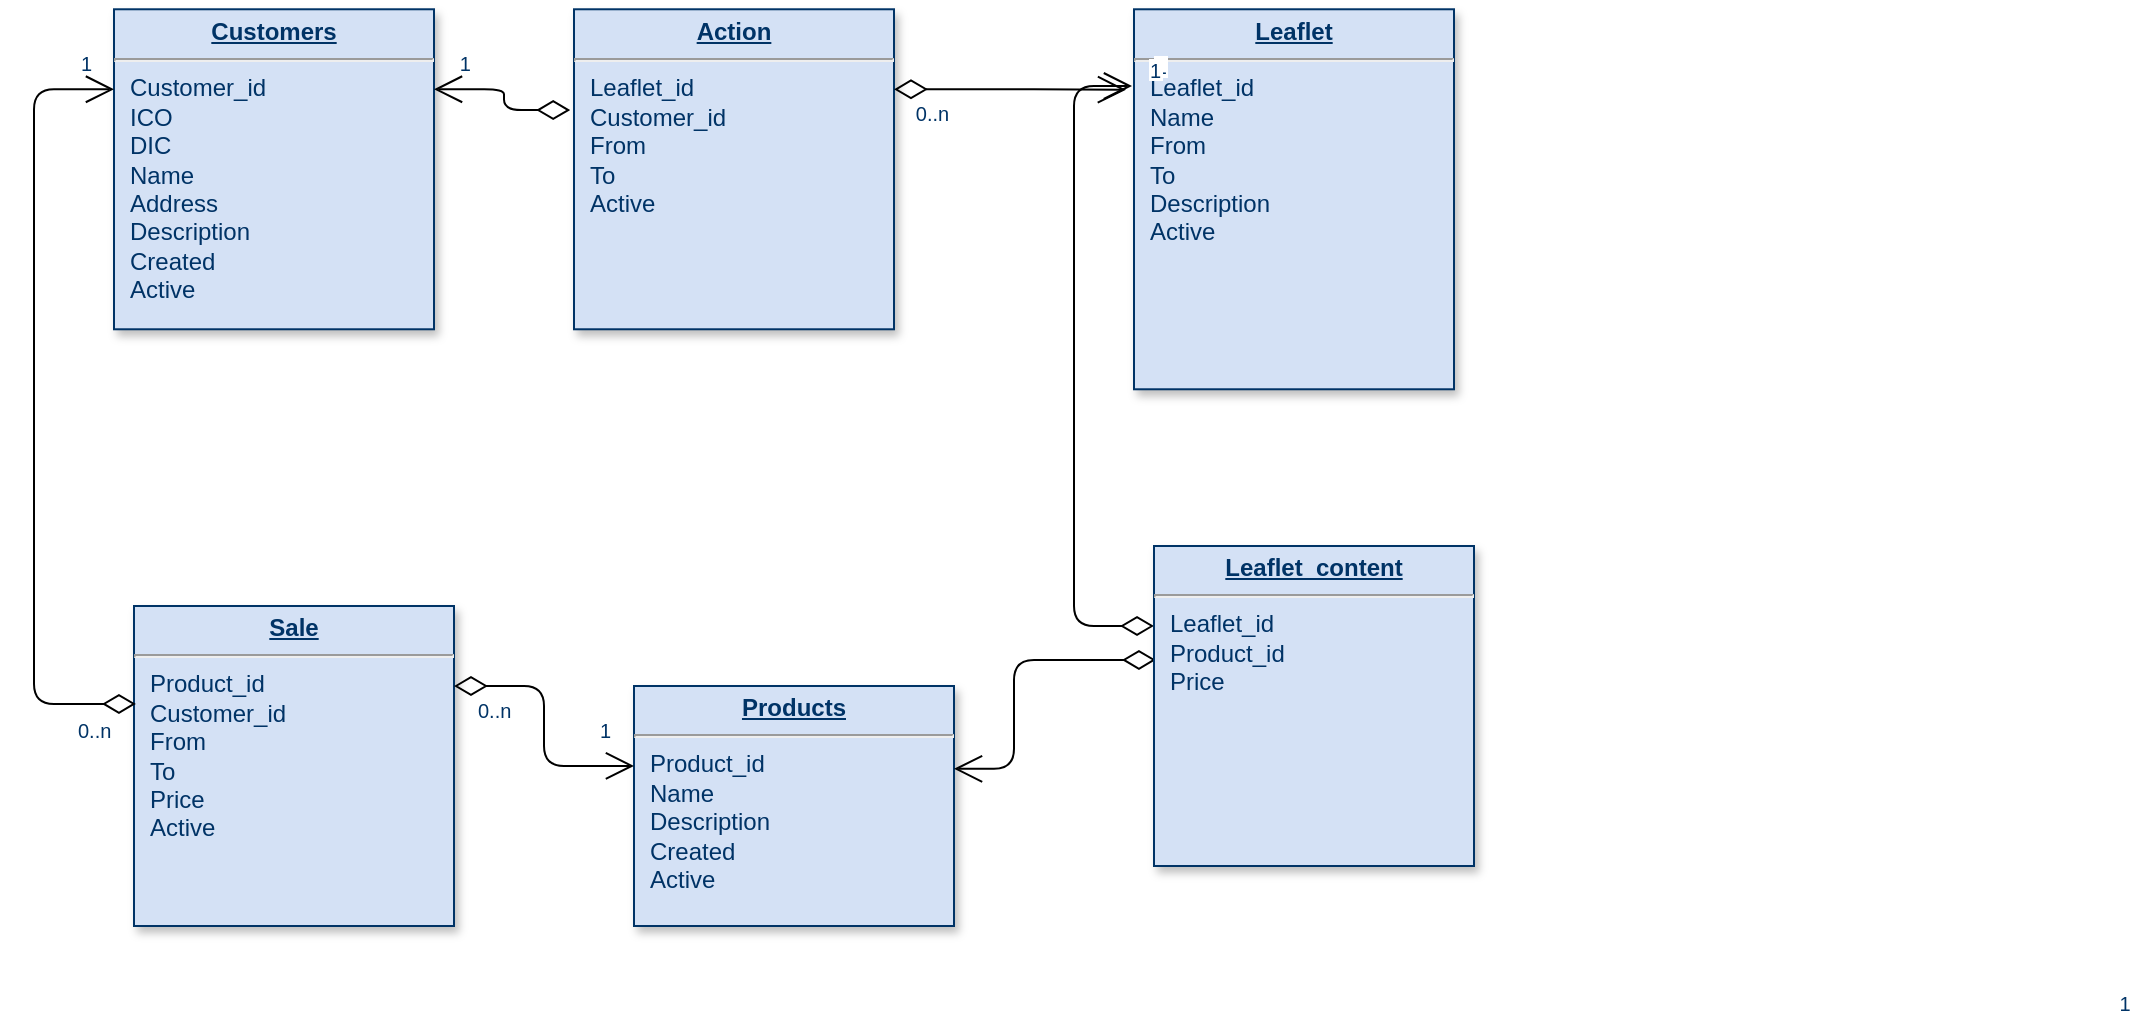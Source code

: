 <mxfile version="14.1.4" type="github">
  <diagram name="Page-1" id="efa7a0a1-bf9b-a30e-e6df-94a7791c09e9">
    <mxGraphModel dx="1422" dy="773" grid="1" gridSize="10" guides="1" tooltips="1" connect="1" arrows="1" fold="1" page="1" pageScale="1" pageWidth="826" pageHeight="1169" background="#ffffff" math="0" shadow="0">
      <root>
        <mxCell id="0" />
        <mxCell id="1" parent="0" />
        <mxCell id="19" value="&lt;p style=&quot;margin: 0px ; margin-top: 4px ; text-align: center ; text-decoration: underline&quot;&gt;&lt;strong&gt;Products&lt;/strong&gt;&lt;/p&gt;&lt;hr&gt;&lt;p style=&quot;margin: 0px ; margin-left: 8px&quot;&gt;Product_id&lt;br&gt;Name&lt;/p&gt;&lt;p style=&quot;margin: 0px ; margin-left: 8px&quot;&gt;Description&lt;/p&gt;&lt;p style=&quot;margin: 0px ; margin-left: 8px&quot;&gt;Created&lt;/p&gt;&lt;p style=&quot;margin: 0px ; margin-left: 8px&quot;&gt;Active&lt;/p&gt;" style="verticalAlign=top;align=left;overflow=fill;fontSize=12;fontFamily=Helvetica;html=1;strokeColor=#003366;shadow=1;fillColor=#D4E1F5;fontColor=#003366" parent="1" vertex="1">
          <mxGeometry x="340.0" y="360.0" width="160" height="120" as="geometry" />
        </mxCell>
        <mxCell id="25" value="&lt;p style=&quot;margin: 0px ; margin-top: 4px ; text-align: center ; text-decoration: underline&quot;&gt;&lt;strong&gt;Customers&lt;br&gt;&lt;/strong&gt;&lt;/p&gt;&lt;hr&gt;&lt;p style=&quot;margin: 0px ; margin-left: 8px&quot;&gt;Customer_id&lt;/p&gt;&lt;p style=&quot;margin: 0px ; margin-left: 8px&quot;&gt;ICO&lt;/p&gt;&lt;p style=&quot;margin: 0px ; margin-left: 8px&quot;&gt;DIC&lt;br&gt;&lt;/p&gt;&lt;p style=&quot;margin: 0px ; margin-left: 8px&quot;&gt;Name&lt;/p&gt;&lt;p style=&quot;margin: 0px ; margin-left: 8px&quot;&gt;Address&lt;br&gt;&lt;/p&gt;&lt;p style=&quot;margin: 0px ; margin-left: 8px&quot;&gt;Description&lt;/p&gt;&lt;p style=&quot;margin: 0px ; margin-left: 8px&quot;&gt;Created&lt;br&gt;&lt;/p&gt;&lt;p style=&quot;margin: 0px ; margin-left: 8px&quot;&gt;Active&lt;br&gt;&lt;/p&gt;" style="verticalAlign=top;align=left;overflow=fill;fontSize=12;fontFamily=Helvetica;html=1;strokeColor=#003366;shadow=1;fillColor=#D4E1F5;fontColor=#003366" parent="1" vertex="1">
          <mxGeometry x="80.0" y="21.64" width="160" height="160" as="geometry" />
        </mxCell>
        <mxCell id="35" value="&lt;p style=&quot;margin: 0px ; margin-top: 4px ; text-align: center ; text-decoration: underline&quot;&gt;&lt;strong&gt;Leaflet&lt;/strong&gt;&lt;/p&gt;&lt;hr&gt;&lt;p style=&quot;margin: 0px ; margin-left: 8px&quot;&gt;Leaflet_id&lt;/p&gt;&lt;p style=&quot;margin: 0px ; margin-left: 8px&quot;&gt;Name&lt;/p&gt;&lt;p style=&quot;margin: 0px ; margin-left: 8px&quot;&gt;From&lt;/p&gt;&lt;p style=&quot;margin: 0px ; margin-left: 8px&quot;&gt;To&lt;br&gt;&lt;/p&gt;&lt;p style=&quot;margin: 0px ; margin-left: 8px&quot;&gt;Description&lt;/p&gt;&lt;p style=&quot;margin: 0px ; margin-left: 8px&quot;&gt;Active&lt;br&gt;&lt;/p&gt;&lt;p style=&quot;margin: 0px ; margin-left: 8px&quot;&gt;&lt;br&gt;&lt;/p&gt;&amp;nbsp;" style="verticalAlign=top;align=left;overflow=fill;fontSize=12;fontFamily=Helvetica;html=1;strokeColor=#003366;shadow=1;fillColor=#D4E1F5;fontColor=#003366" parent="1" vertex="1">
          <mxGeometry x="590" y="21.64" width="160" height="190" as="geometry" />
        </mxCell>
        <mxCell id="36" value="" style="endArrow=open;endSize=12;startArrow=diamondThin;startSize=14;startFill=0;edgeStyle=orthogonalEdgeStyle;exitX=0.006;exitY=0.356;exitDx=0;exitDy=0;exitPerimeter=0;entryX=1;entryY=0.345;entryDx=0;entryDy=0;entryPerimeter=0;" parent="1" source="bhu5SnX4FasvlYiJBrYD-115" target="19" edge="1">
          <mxGeometry y="160" as="geometry">
            <mxPoint y="160" as="sourcePoint" />
            <mxPoint x="390" y="302.5" as="targetPoint" />
            <Array as="points">
              <mxPoint x="530" y="347" />
              <mxPoint x="530" y="401" />
            </Array>
          </mxGeometry>
        </mxCell>
        <mxCell id="37" value="0..n" style="resizable=0;align=left;verticalAlign=top;labelBackgroundColor=#ffffff;fontSize=10;strokeColor=#003366;shadow=1;fillColor=#D4E1F5;fontColor=#003366" parent="36" connectable="0" vertex="1">
          <mxGeometry x="-1" relative="1" as="geometry">
            <mxPoint x="10" as="offset" />
          </mxGeometry>
        </mxCell>
        <mxCell id="38" value="1" style="resizable=0;align=right;verticalAlign=top;labelBackgroundColor=#ffffff;fontSize=10;strokeColor=#003366;shadow=1;fillColor=#D4E1F5;fontColor=#003366" parent="36" connectable="0" vertex="1">
          <mxGeometry x="1" relative="1" as="geometry">
            <mxPoint x="590" y="105" as="offset" />
          </mxGeometry>
        </mxCell>
        <mxCell id="51" value="" style="endArrow=open;endSize=12;startArrow=diamondThin;startSize=14;startFill=0;edgeStyle=orthogonalEdgeStyle;exitX=0;exitY=0.25;exitDx=0;exitDy=0;" parent="1" source="bhu5SnX4FasvlYiJBrYD-115" edge="1">
          <mxGeometry x="389.36" y="350" as="geometry">
            <mxPoint x="671.08" y="201.64" as="sourcePoint" />
            <mxPoint x="589" y="60" as="targetPoint" />
            <Array as="points">
              <mxPoint x="560" y="330" />
              <mxPoint x="560" y="60" />
            </Array>
          </mxGeometry>
        </mxCell>
        <mxCell id="52" value="0..n" style="resizable=0;align=left;verticalAlign=top;labelBackgroundColor=#ffffff;fontSize=10;strokeColor=#003366;shadow=1;fillColor=#D4E1F5;fontColor=#003366" parent="51" connectable="0" vertex="1">
          <mxGeometry x="-1" relative="1" as="geometry">
            <mxPoint x="8.92" as="offset" />
          </mxGeometry>
        </mxCell>
        <mxCell id="53" value="1" style="resizable=0;align=right;verticalAlign=top;labelBackgroundColor=#ffffff;fontSize=10;strokeColor=#003366;shadow=1;fillColor=#D4E1F5;fontColor=#003366" parent="51" connectable="0" vertex="1">
          <mxGeometry x="1" relative="1" as="geometry">
            <mxPoint x="18.92" y="-21.96" as="offset" />
          </mxGeometry>
        </mxCell>
        <mxCell id="90" value="" style="endArrow=open;endSize=12;startArrow=diamondThin;startSize=14;startFill=0;edgeStyle=orthogonalEdgeStyle;entryX=1;entryY=0.25;entryDx=0;entryDy=0;exitX=-0.012;exitY=0.315;exitDx=0;exitDy=0;exitPerimeter=0;" parent="1" source="bhu5SnX4FasvlYiJBrYD-114" target="25" edge="1">
          <mxGeometry x="620" y="340" as="geometry">
            <mxPoint x="240" y="250" as="sourcePoint" />
            <mxPoint x="780" y="340" as="targetPoint" />
          </mxGeometry>
        </mxCell>
        <mxCell id="91" value="0..n" style="resizable=0;align=left;verticalAlign=top;labelBackgroundColor=#ffffff;fontSize=10;strokeColor=#003366;shadow=1;fillColor=#D4E1F5;fontColor=#003366" parent="90" connectable="0" vertex="1">
          <mxGeometry x="-1" relative="1" as="geometry">
            <mxPoint x="10" as="offset" />
          </mxGeometry>
        </mxCell>
        <mxCell id="92" value="1" style="resizable=0;align=right;verticalAlign=top;labelBackgroundColor=#ffffff;fontSize=10;strokeColor=#003366;shadow=1;fillColor=#D4E1F5;fontColor=#003366" parent="90" connectable="0" vertex="1">
          <mxGeometry x="1" relative="1" as="geometry">
            <mxPoint x="20" y="-25.0" as="offset" />
          </mxGeometry>
        </mxCell>
        <mxCell id="bhu5SnX4FasvlYiJBrYD-114" value="&lt;p style=&quot;margin: 0px ; margin-top: 4px ; text-align: center ; text-decoration: underline&quot;&gt;&lt;strong&gt;Action&lt;br&gt;&lt;/strong&gt;&lt;/p&gt;&lt;hr&gt;&lt;p style=&quot;margin: 0px ; margin-left: 8px&quot;&gt;Leaflet_id&lt;/p&gt;&lt;p style=&quot;margin: 0px ; margin-left: 8px&quot;&gt;Customer_id&lt;/p&gt;&lt;p style=&quot;margin: 0px ; margin-left: 8px&quot;&gt;From&lt;/p&gt;&lt;p style=&quot;margin: 0px ; margin-left: 8px&quot;&gt;To&lt;/p&gt;&lt;p style=&quot;margin: 0px ; margin-left: 8px&quot;&gt;Active&lt;br&gt;&lt;/p&gt;" style="verticalAlign=top;align=left;overflow=fill;fontSize=12;fontFamily=Helvetica;html=1;strokeColor=#003366;shadow=1;fillColor=#D4E1F5;fontColor=#003366" vertex="1" parent="1">
          <mxGeometry x="310" y="21.64" width="160" height="160" as="geometry" />
        </mxCell>
        <mxCell id="bhu5SnX4FasvlYiJBrYD-115" value="&lt;p style=&quot;margin: 0px ; margin-top: 4px ; text-align: center ; text-decoration: underline&quot;&gt;&lt;strong&gt;Leaflet_content&lt;br&gt;&lt;/strong&gt;&lt;/p&gt;&lt;hr&gt;&lt;p style=&quot;margin: 0px ; margin-left: 8px&quot;&gt;Leaflet_id&lt;/p&gt;&lt;p style=&quot;margin: 0px ; margin-left: 8px&quot;&gt;Product_id&lt;/p&gt;&lt;p style=&quot;margin: 0px ; margin-left: 8px&quot;&gt;Price&lt;br&gt;&lt;/p&gt;" style="verticalAlign=top;align=left;overflow=fill;fontSize=12;fontFamily=Helvetica;html=1;strokeColor=#003366;shadow=1;fillColor=#D4E1F5;fontColor=#003366" vertex="1" parent="1">
          <mxGeometry x="600" y="290.0" width="160" height="160" as="geometry" />
        </mxCell>
        <mxCell id="bhu5SnX4FasvlYiJBrYD-117" value="" style="endArrow=open;endSize=12;startArrow=diamondThin;startSize=14;startFill=0;edgeStyle=orthogonalEdgeStyle;exitX=1;exitY=0.25;exitDx=0;exitDy=0;entryX=-0.025;entryY=0.212;entryDx=0;entryDy=0;entryPerimeter=0;" edge="1" parent="1" source="bhu5SnX4FasvlYiJBrYD-114" target="35">
          <mxGeometry x="399.36" y="360" as="geometry">
            <mxPoint x="610" y="340.0" as="sourcePoint" />
            <mxPoint x="540" y="30" as="targetPoint" />
            <Array as="points" />
          </mxGeometry>
        </mxCell>
        <mxCell id="bhu5SnX4FasvlYiJBrYD-118" value="0..n" style="resizable=0;align=left;verticalAlign=top;labelBackgroundColor=#ffffff;fontSize=10;strokeColor=#003366;shadow=1;fillColor=#D4E1F5;fontColor=#003366" connectable="0" vertex="1" parent="bhu5SnX4FasvlYiJBrYD-117">
          <mxGeometry x="-1" relative="1" as="geometry">
            <mxPoint x="8.92" as="offset" />
          </mxGeometry>
        </mxCell>
        <mxCell id="bhu5SnX4FasvlYiJBrYD-119" value="1" style="resizable=0;align=right;verticalAlign=top;labelBackgroundColor=#ffffff;fontSize=10;strokeColor=#003366;shadow=1;fillColor=#D4E1F5;fontColor=#003366" connectable="0" vertex="1" parent="bhu5SnX4FasvlYiJBrYD-117">
          <mxGeometry x="1" relative="1" as="geometry">
            <mxPoint x="18.92" y="-21.96" as="offset" />
          </mxGeometry>
        </mxCell>
        <mxCell id="bhu5SnX4FasvlYiJBrYD-120" value="&lt;p style=&quot;margin: 0px ; margin-top: 4px ; text-align: center ; text-decoration: underline&quot;&gt;&lt;strong&gt;Sale&lt;br&gt;&lt;/strong&gt;&lt;/p&gt;&lt;hr&gt;&lt;p style=&quot;margin: 0px ; margin-left: 8px&quot;&gt;Product_id&lt;/p&gt;&lt;p style=&quot;margin: 0px ; margin-left: 8px&quot;&gt;Customer_id&lt;/p&gt;&lt;p style=&quot;margin: 0px ; margin-left: 8px&quot;&gt;From&lt;/p&gt;&lt;p style=&quot;margin: 0px ; margin-left: 8px&quot;&gt;To&lt;/p&gt;&lt;p style=&quot;margin: 0px ; margin-left: 8px&quot;&gt;Price&lt;br&gt;&lt;/p&gt;&lt;p style=&quot;margin: 0px ; margin-left: 8px&quot;&gt;Active&lt;br&gt;&lt;/p&gt;" style="verticalAlign=top;align=left;overflow=fill;fontSize=12;fontFamily=Helvetica;html=1;strokeColor=#003366;shadow=1;fillColor=#D4E1F5;fontColor=#003366;direction=south;" vertex="1" parent="1">
          <mxGeometry x="90" y="320.0" width="160" height="160" as="geometry" />
        </mxCell>
        <mxCell id="bhu5SnX4FasvlYiJBrYD-121" value="" style="endArrow=open;endSize=12;startArrow=diamondThin;startSize=14;startFill=0;edgeStyle=orthogonalEdgeStyle;entryX=0;entryY=0.333;entryDx=0;entryDy=0;exitX=0.25;exitY=0;exitDx=0;exitDy=0;entryPerimeter=0;" edge="1" parent="1" source="bhu5SnX4FasvlYiJBrYD-120" target="19">
          <mxGeometry x="620" y="340" as="geometry">
            <mxPoint x="308.08" y="72.04" as="sourcePoint" />
            <mxPoint x="200" y="61.64" as="targetPoint" />
          </mxGeometry>
        </mxCell>
        <mxCell id="bhu5SnX4FasvlYiJBrYD-122" value="0..n" style="resizable=0;align=left;verticalAlign=top;labelBackgroundColor=#ffffff;fontSize=10;strokeColor=#003366;shadow=1;fillColor=#D4E1F5;fontColor=#003366" connectable="0" vertex="1" parent="bhu5SnX4FasvlYiJBrYD-121">
          <mxGeometry x="-1" relative="1" as="geometry">
            <mxPoint x="10" as="offset" />
          </mxGeometry>
        </mxCell>
        <mxCell id="bhu5SnX4FasvlYiJBrYD-123" value="1" style="resizable=0;align=right;verticalAlign=top;labelBackgroundColor=#ffffff;fontSize=10;strokeColor=#003366;shadow=1;fillColor=#D4E1F5;fontColor=#003366" connectable="0" vertex="1" parent="bhu5SnX4FasvlYiJBrYD-121">
          <mxGeometry x="1" relative="1" as="geometry">
            <mxPoint x="-10" y="-29.96" as="offset" />
          </mxGeometry>
        </mxCell>
        <mxCell id="bhu5SnX4FasvlYiJBrYD-124" value="" style="endArrow=open;endSize=12;startArrow=diamondThin;startSize=14;startFill=0;edgeStyle=orthogonalEdgeStyle;entryX=0;entryY=0.25;entryDx=0;entryDy=0;exitX=0.306;exitY=0.994;exitDx=0;exitDy=0;exitPerimeter=0;" edge="1" parent="1" source="bhu5SnX4FasvlYiJBrYD-120" target="25">
          <mxGeometry x="630" y="350" as="geometry">
            <mxPoint x="318.08" y="82.04" as="sourcePoint" />
            <mxPoint x="210" y="71.64" as="targetPoint" />
            <Array as="points">
              <mxPoint x="40" y="369" />
              <mxPoint x="40" y="62" />
            </Array>
          </mxGeometry>
        </mxCell>
        <mxCell id="bhu5SnX4FasvlYiJBrYD-125" value="0..n" style="resizable=0;align=left;verticalAlign=top;labelBackgroundColor=#ffffff;fontSize=10;strokeColor=#003366;shadow=1;fillColor=#D4E1F5;fontColor=#003366" connectable="0" vertex="1" parent="bhu5SnX4FasvlYiJBrYD-124">
          <mxGeometry x="-1" relative="1" as="geometry">
            <mxPoint x="-30.96" y="1.04" as="offset" />
          </mxGeometry>
        </mxCell>
        <mxCell id="bhu5SnX4FasvlYiJBrYD-126" value="1" style="resizable=0;align=right;verticalAlign=top;labelBackgroundColor=#ffffff;fontSize=10;strokeColor=#003366;shadow=1;fillColor=#D4E1F5;fontColor=#003366" connectable="0" vertex="1" parent="bhu5SnX4FasvlYiJBrYD-124">
          <mxGeometry x="1" relative="1" as="geometry">
            <mxPoint x="-9.64" y="-25.0" as="offset" />
          </mxGeometry>
        </mxCell>
      </root>
    </mxGraphModel>
  </diagram>
</mxfile>

